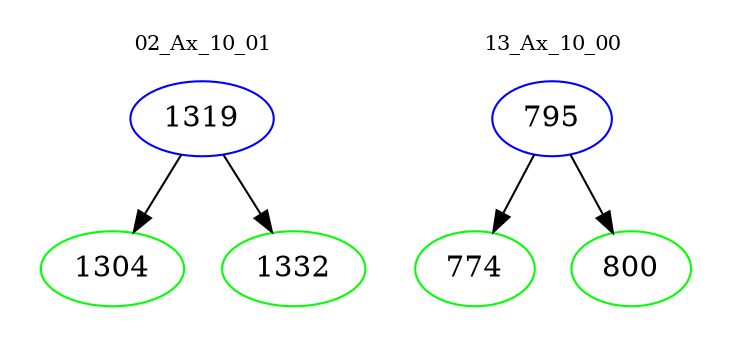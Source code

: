 digraph{
subgraph cluster_0 {
color = white
label = "02_Ax_10_01";
fontsize=10;
T0_1319 [label="1319", color="blue"]
T0_1319 -> T0_1304 [color="black"]
T0_1304 [label="1304", color="green"]
T0_1319 -> T0_1332 [color="black"]
T0_1332 [label="1332", color="green"]
}
subgraph cluster_1 {
color = white
label = "13_Ax_10_00";
fontsize=10;
T1_795 [label="795", color="blue"]
T1_795 -> T1_774 [color="black"]
T1_774 [label="774", color="green"]
T1_795 -> T1_800 [color="black"]
T1_800 [label="800", color="green"]
}
}
